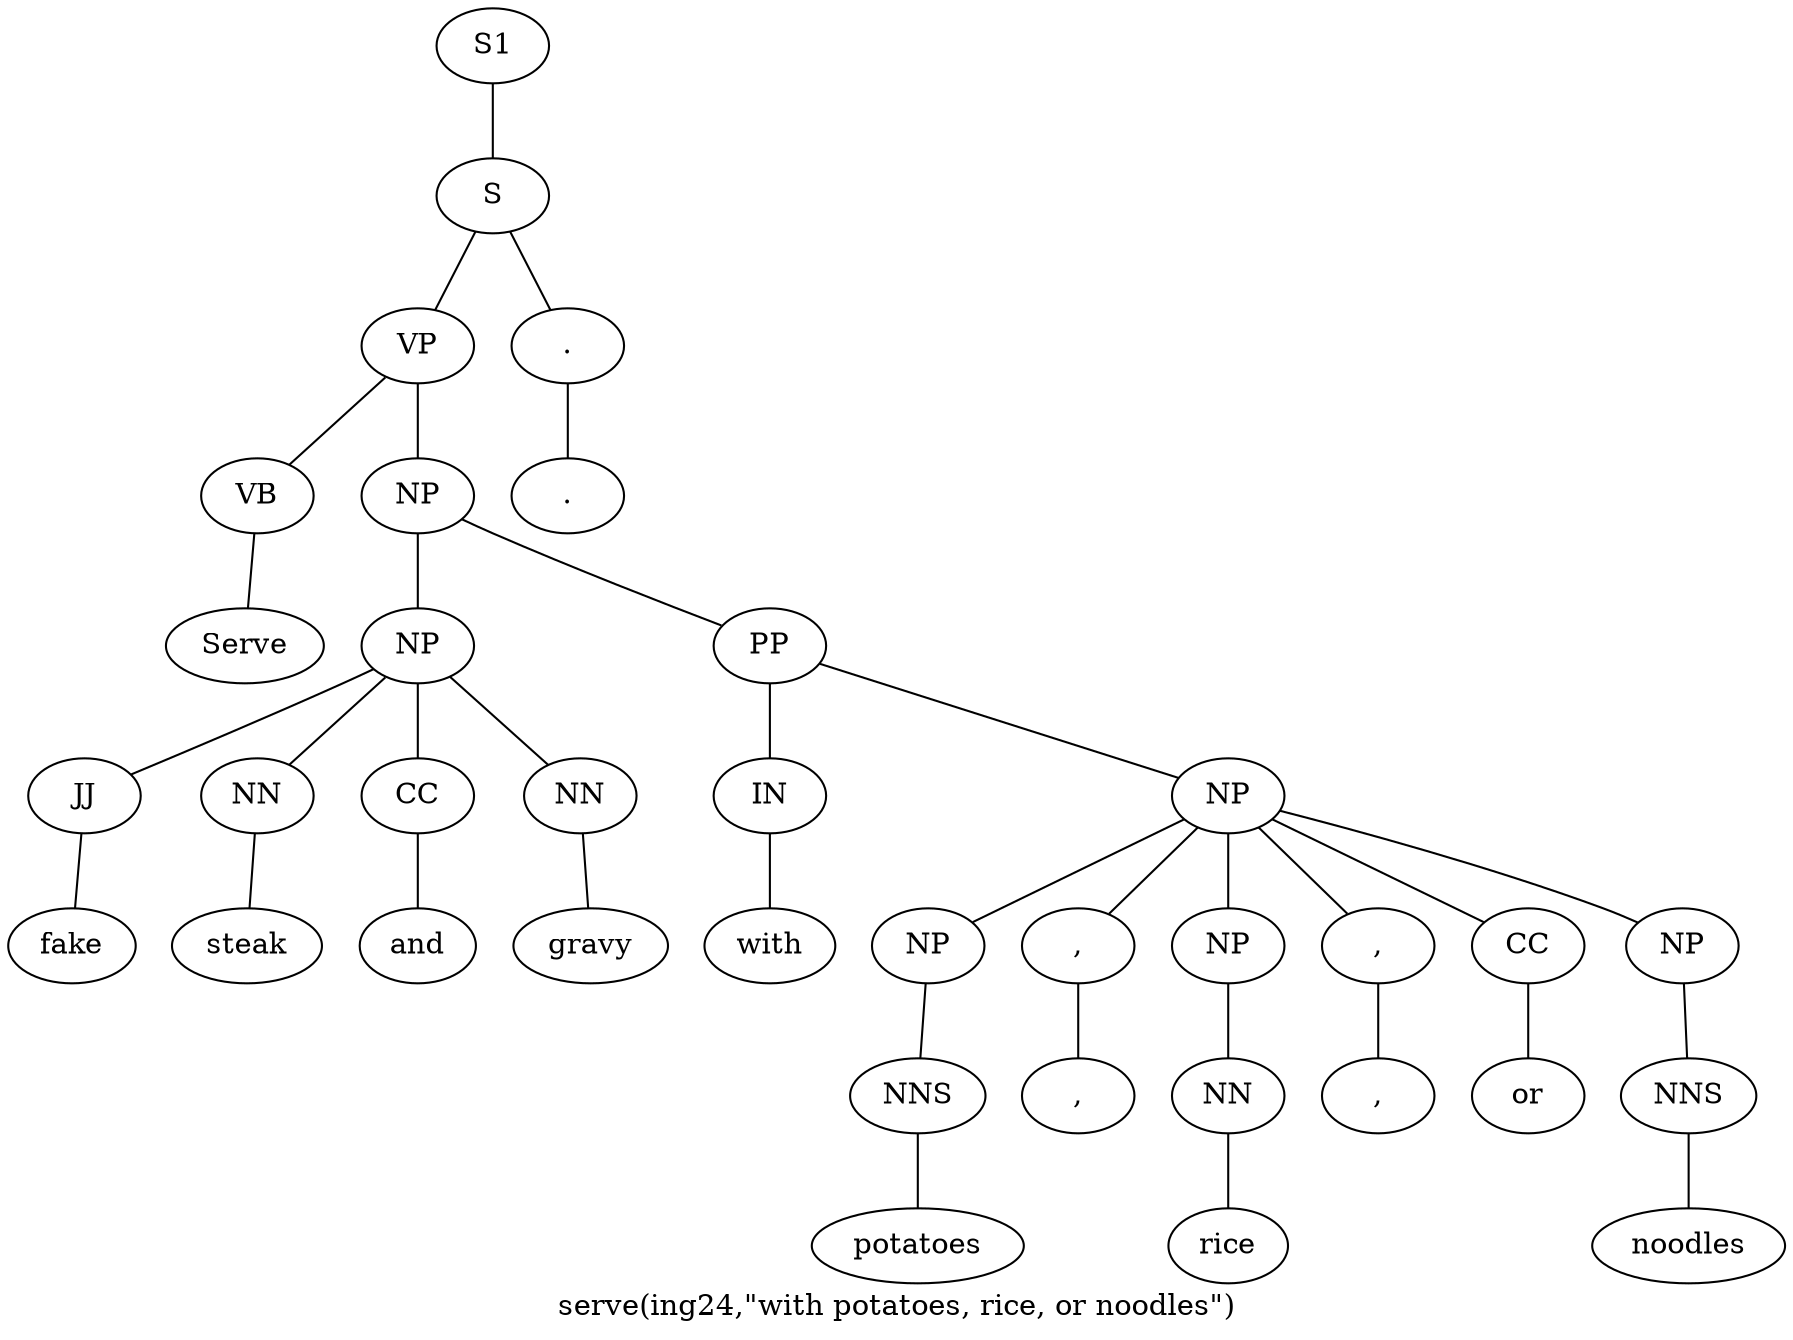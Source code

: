 graph SyntaxGraph {
	label = "serve(ing24,\"with potatoes, rice, or noodles\")";
	Node0 [label="S1"];
	Node1 [label="S"];
	Node2 [label="VP"];
	Node3 [label="VB"];
	Node4 [label="Serve"];
	Node5 [label="NP"];
	Node6 [label="NP"];
	Node7 [label="JJ"];
	Node8 [label="fake"];
	Node9 [label="NN"];
	Node10 [label="steak"];
	Node11 [label="CC"];
	Node12 [label="and"];
	Node13 [label="NN"];
	Node14 [label="gravy"];
	Node15 [label="PP"];
	Node16 [label="IN"];
	Node17 [label="with"];
	Node18 [label="NP"];
	Node19 [label="NP"];
	Node20 [label="NNS"];
	Node21 [label="potatoes"];
	Node22 [label=","];
	Node23 [label=","];
	Node24 [label="NP"];
	Node25 [label="NN"];
	Node26 [label="rice"];
	Node27 [label=","];
	Node28 [label=","];
	Node29 [label="CC"];
	Node30 [label="or"];
	Node31 [label="NP"];
	Node32 [label="NNS"];
	Node33 [label="noodles"];
	Node34 [label="."];
	Node35 [label="."];

	Node0 -- Node1;
	Node1 -- Node2;
	Node1 -- Node34;
	Node2 -- Node3;
	Node2 -- Node5;
	Node3 -- Node4;
	Node5 -- Node6;
	Node5 -- Node15;
	Node6 -- Node7;
	Node6 -- Node9;
	Node6 -- Node11;
	Node6 -- Node13;
	Node7 -- Node8;
	Node9 -- Node10;
	Node11 -- Node12;
	Node13 -- Node14;
	Node15 -- Node16;
	Node15 -- Node18;
	Node16 -- Node17;
	Node18 -- Node19;
	Node18 -- Node22;
	Node18 -- Node24;
	Node18 -- Node27;
	Node18 -- Node29;
	Node18 -- Node31;
	Node19 -- Node20;
	Node20 -- Node21;
	Node22 -- Node23;
	Node24 -- Node25;
	Node25 -- Node26;
	Node27 -- Node28;
	Node29 -- Node30;
	Node31 -- Node32;
	Node32 -- Node33;
	Node34 -- Node35;
}